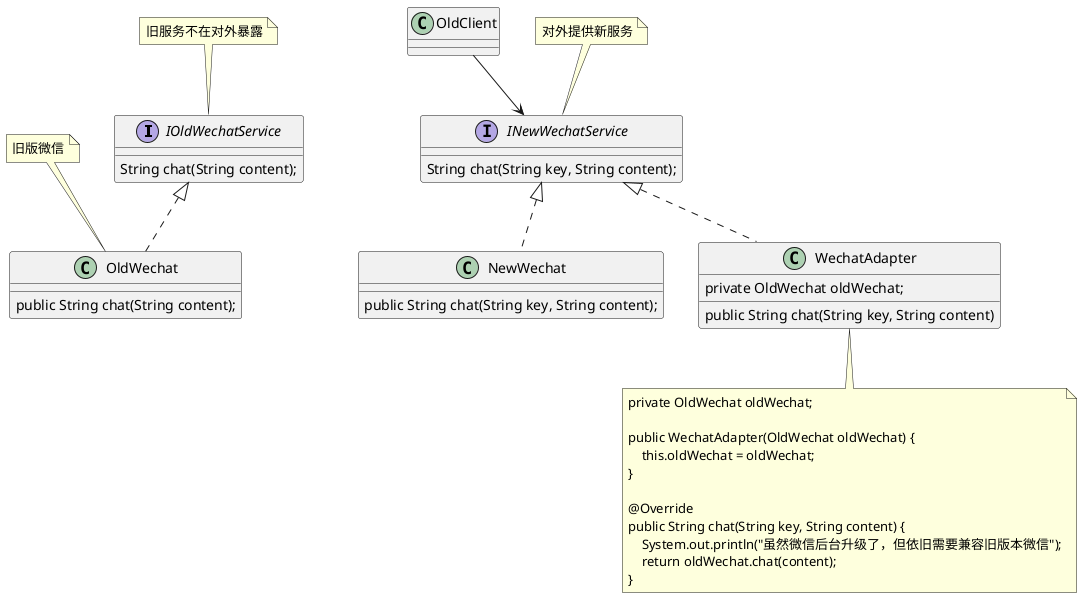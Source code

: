 @startuml
interface IOldWechatService {
    String chat(String content);
}
class OldWechat implements IOldWechatService {
    public String chat(String content);
}
interface INewWechatService {
    String chat(String key, String content);
}
class NewWechat implements INewWechatService {
    public String chat(String key, String content);
}
class WechatAdapter implements INewWechatService {
    private OldWechat oldWechat;
    public String chat(String key, String content)

}
OldClient --> INewWechatService
note bottom of WechatAdapter
    private OldWechat oldWechat;

    public WechatAdapter(OldWechat oldWechat) {
        this.oldWechat = oldWechat;
    }

    @Override
    public String chat(String key, String content) {
        System.out.println("虽然微信后台升级了，但依旧需要兼容旧版本微信");
        return oldWechat.chat(content);
    }
end note
note top of IOldWechatService
旧服务不在对外暴露
end note
note top of INewWechatService
对外提供新服务
end note
note top of OldWechat
旧版微信
end note
@enduml